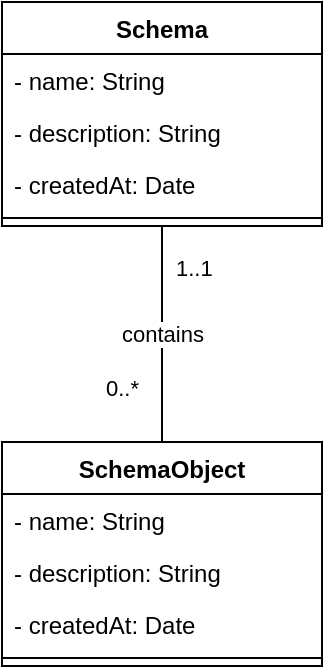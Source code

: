 <mxfile version="26.0.14">
  <diagram name="Page-1" id="rKl6zXlQX0RJ9ZHwdvkQ">
    <mxGraphModel dx="801" dy="506" grid="1" gridSize="10" guides="1" tooltips="1" connect="1" arrows="1" fold="1" page="1" pageScale="1" pageWidth="850" pageHeight="1100" math="0" shadow="0">
      <root>
        <mxCell id="0" />
        <mxCell id="1" parent="0" />
        <mxCell id="l3tmaxwl_zd0Zf3qyFb2-1" value="Schema" style="swimlane;fontStyle=1;align=center;verticalAlign=top;childLayout=stackLayout;horizontal=1;startSize=26;horizontalStack=0;resizeParent=1;resizeParentMax=0;resizeLast=0;collapsible=1;marginBottom=0;whiteSpace=wrap;html=1;" vertex="1" parent="1">
          <mxGeometry x="340" y="110" width="160" height="112" as="geometry" />
        </mxCell>
        <mxCell id="l3tmaxwl_zd0Zf3qyFb2-2" value="- name: String" style="text;strokeColor=none;fillColor=none;align=left;verticalAlign=top;spacingLeft=4;spacingRight=4;overflow=hidden;rotatable=0;points=[[0,0.5],[1,0.5]];portConstraint=eastwest;whiteSpace=wrap;html=1;" vertex="1" parent="l3tmaxwl_zd0Zf3qyFb2-1">
          <mxGeometry y="26" width="160" height="26" as="geometry" />
        </mxCell>
        <mxCell id="l3tmaxwl_zd0Zf3qyFb2-5" value="- description: String" style="text;strokeColor=none;fillColor=none;align=left;verticalAlign=top;spacingLeft=4;spacingRight=4;overflow=hidden;rotatable=0;points=[[0,0.5],[1,0.5]];portConstraint=eastwest;whiteSpace=wrap;html=1;" vertex="1" parent="l3tmaxwl_zd0Zf3qyFb2-1">
          <mxGeometry y="52" width="160" height="26" as="geometry" />
        </mxCell>
        <mxCell id="l3tmaxwl_zd0Zf3qyFb2-6" value="- createdAt: Date" style="text;strokeColor=none;fillColor=none;align=left;verticalAlign=top;spacingLeft=4;spacingRight=4;overflow=hidden;rotatable=0;points=[[0,0.5],[1,0.5]];portConstraint=eastwest;whiteSpace=wrap;html=1;" vertex="1" parent="l3tmaxwl_zd0Zf3qyFb2-1">
          <mxGeometry y="78" width="160" height="26" as="geometry" />
        </mxCell>
        <mxCell id="l3tmaxwl_zd0Zf3qyFb2-3" value="" style="line;strokeWidth=1;fillColor=none;align=left;verticalAlign=middle;spacingTop=-1;spacingLeft=3;spacingRight=3;rotatable=0;labelPosition=right;points=[];portConstraint=eastwest;strokeColor=inherit;" vertex="1" parent="l3tmaxwl_zd0Zf3qyFb2-1">
          <mxGeometry y="104" width="160" height="8" as="geometry" />
        </mxCell>
        <mxCell id="l3tmaxwl_zd0Zf3qyFb2-9" value="SchemaObject" style="swimlane;fontStyle=1;align=center;verticalAlign=top;childLayout=stackLayout;horizontal=1;startSize=26;horizontalStack=0;resizeParent=1;resizeParentMax=0;resizeLast=0;collapsible=1;marginBottom=0;whiteSpace=wrap;html=1;" vertex="1" parent="1">
          <mxGeometry x="340" y="330" width="160" height="112" as="geometry" />
        </mxCell>
        <mxCell id="l3tmaxwl_zd0Zf3qyFb2-10" value="- name: String" style="text;strokeColor=none;fillColor=none;align=left;verticalAlign=top;spacingLeft=4;spacingRight=4;overflow=hidden;rotatable=0;points=[[0,0.5],[1,0.5]];portConstraint=eastwest;whiteSpace=wrap;html=1;" vertex="1" parent="l3tmaxwl_zd0Zf3qyFb2-9">
          <mxGeometry y="26" width="160" height="26" as="geometry" />
        </mxCell>
        <mxCell id="l3tmaxwl_zd0Zf3qyFb2-11" value="- description: String" style="text;strokeColor=none;fillColor=none;align=left;verticalAlign=top;spacingLeft=4;spacingRight=4;overflow=hidden;rotatable=0;points=[[0,0.5],[1,0.5]];portConstraint=eastwest;whiteSpace=wrap;html=1;" vertex="1" parent="l3tmaxwl_zd0Zf3qyFb2-9">
          <mxGeometry y="52" width="160" height="26" as="geometry" />
        </mxCell>
        <mxCell id="l3tmaxwl_zd0Zf3qyFb2-12" value="- createdAt: Date" style="text;strokeColor=none;fillColor=none;align=left;verticalAlign=top;spacingLeft=4;spacingRight=4;overflow=hidden;rotatable=0;points=[[0,0.5],[1,0.5]];portConstraint=eastwest;whiteSpace=wrap;html=1;" vertex="1" parent="l3tmaxwl_zd0Zf3qyFb2-9">
          <mxGeometry y="78" width="160" height="26" as="geometry" />
        </mxCell>
        <mxCell id="l3tmaxwl_zd0Zf3qyFb2-13" value="" style="line;strokeWidth=1;fillColor=none;align=left;verticalAlign=middle;spacingTop=-1;spacingLeft=3;spacingRight=3;rotatable=0;labelPosition=right;points=[];portConstraint=eastwest;strokeColor=inherit;" vertex="1" parent="l3tmaxwl_zd0Zf3qyFb2-9">
          <mxGeometry y="104" width="160" height="8" as="geometry" />
        </mxCell>
        <mxCell id="l3tmaxwl_zd0Zf3qyFb2-14" value="contains" style="endArrow=none;html=1;endSize=12;startArrow=none;startSize=14;startFill=0;edgeStyle=orthogonalEdgeStyle;rounded=0;exitX=0.5;exitY=1;exitDx=0;exitDy=0;entryX=0.5;entryY=0;entryDx=0;entryDy=0;" edge="1" parent="1" source="l3tmaxwl_zd0Zf3qyFb2-1" target="l3tmaxwl_zd0Zf3qyFb2-9">
          <mxGeometry relative="1" as="geometry">
            <mxPoint x="350" y="250" as="sourcePoint" />
            <mxPoint x="510" y="250" as="targetPoint" />
          </mxGeometry>
        </mxCell>
        <mxCell id="l3tmaxwl_zd0Zf3qyFb2-15" value="1..1" style="edgeLabel;resizable=0;html=1;align=left;verticalAlign=top;" connectable="0" vertex="1" parent="l3tmaxwl_zd0Zf3qyFb2-14">
          <mxGeometry x="-1" relative="1" as="geometry">
            <mxPoint x="5" y="8" as="offset" />
          </mxGeometry>
        </mxCell>
        <mxCell id="l3tmaxwl_zd0Zf3qyFb2-17" value="0..*" style="edgeLabel;resizable=0;html=1;align=left;verticalAlign=top;" connectable="0" vertex="1" parent="1">
          <mxGeometry x="390" y="290.0" as="geometry" />
        </mxCell>
      </root>
    </mxGraphModel>
  </diagram>
</mxfile>
